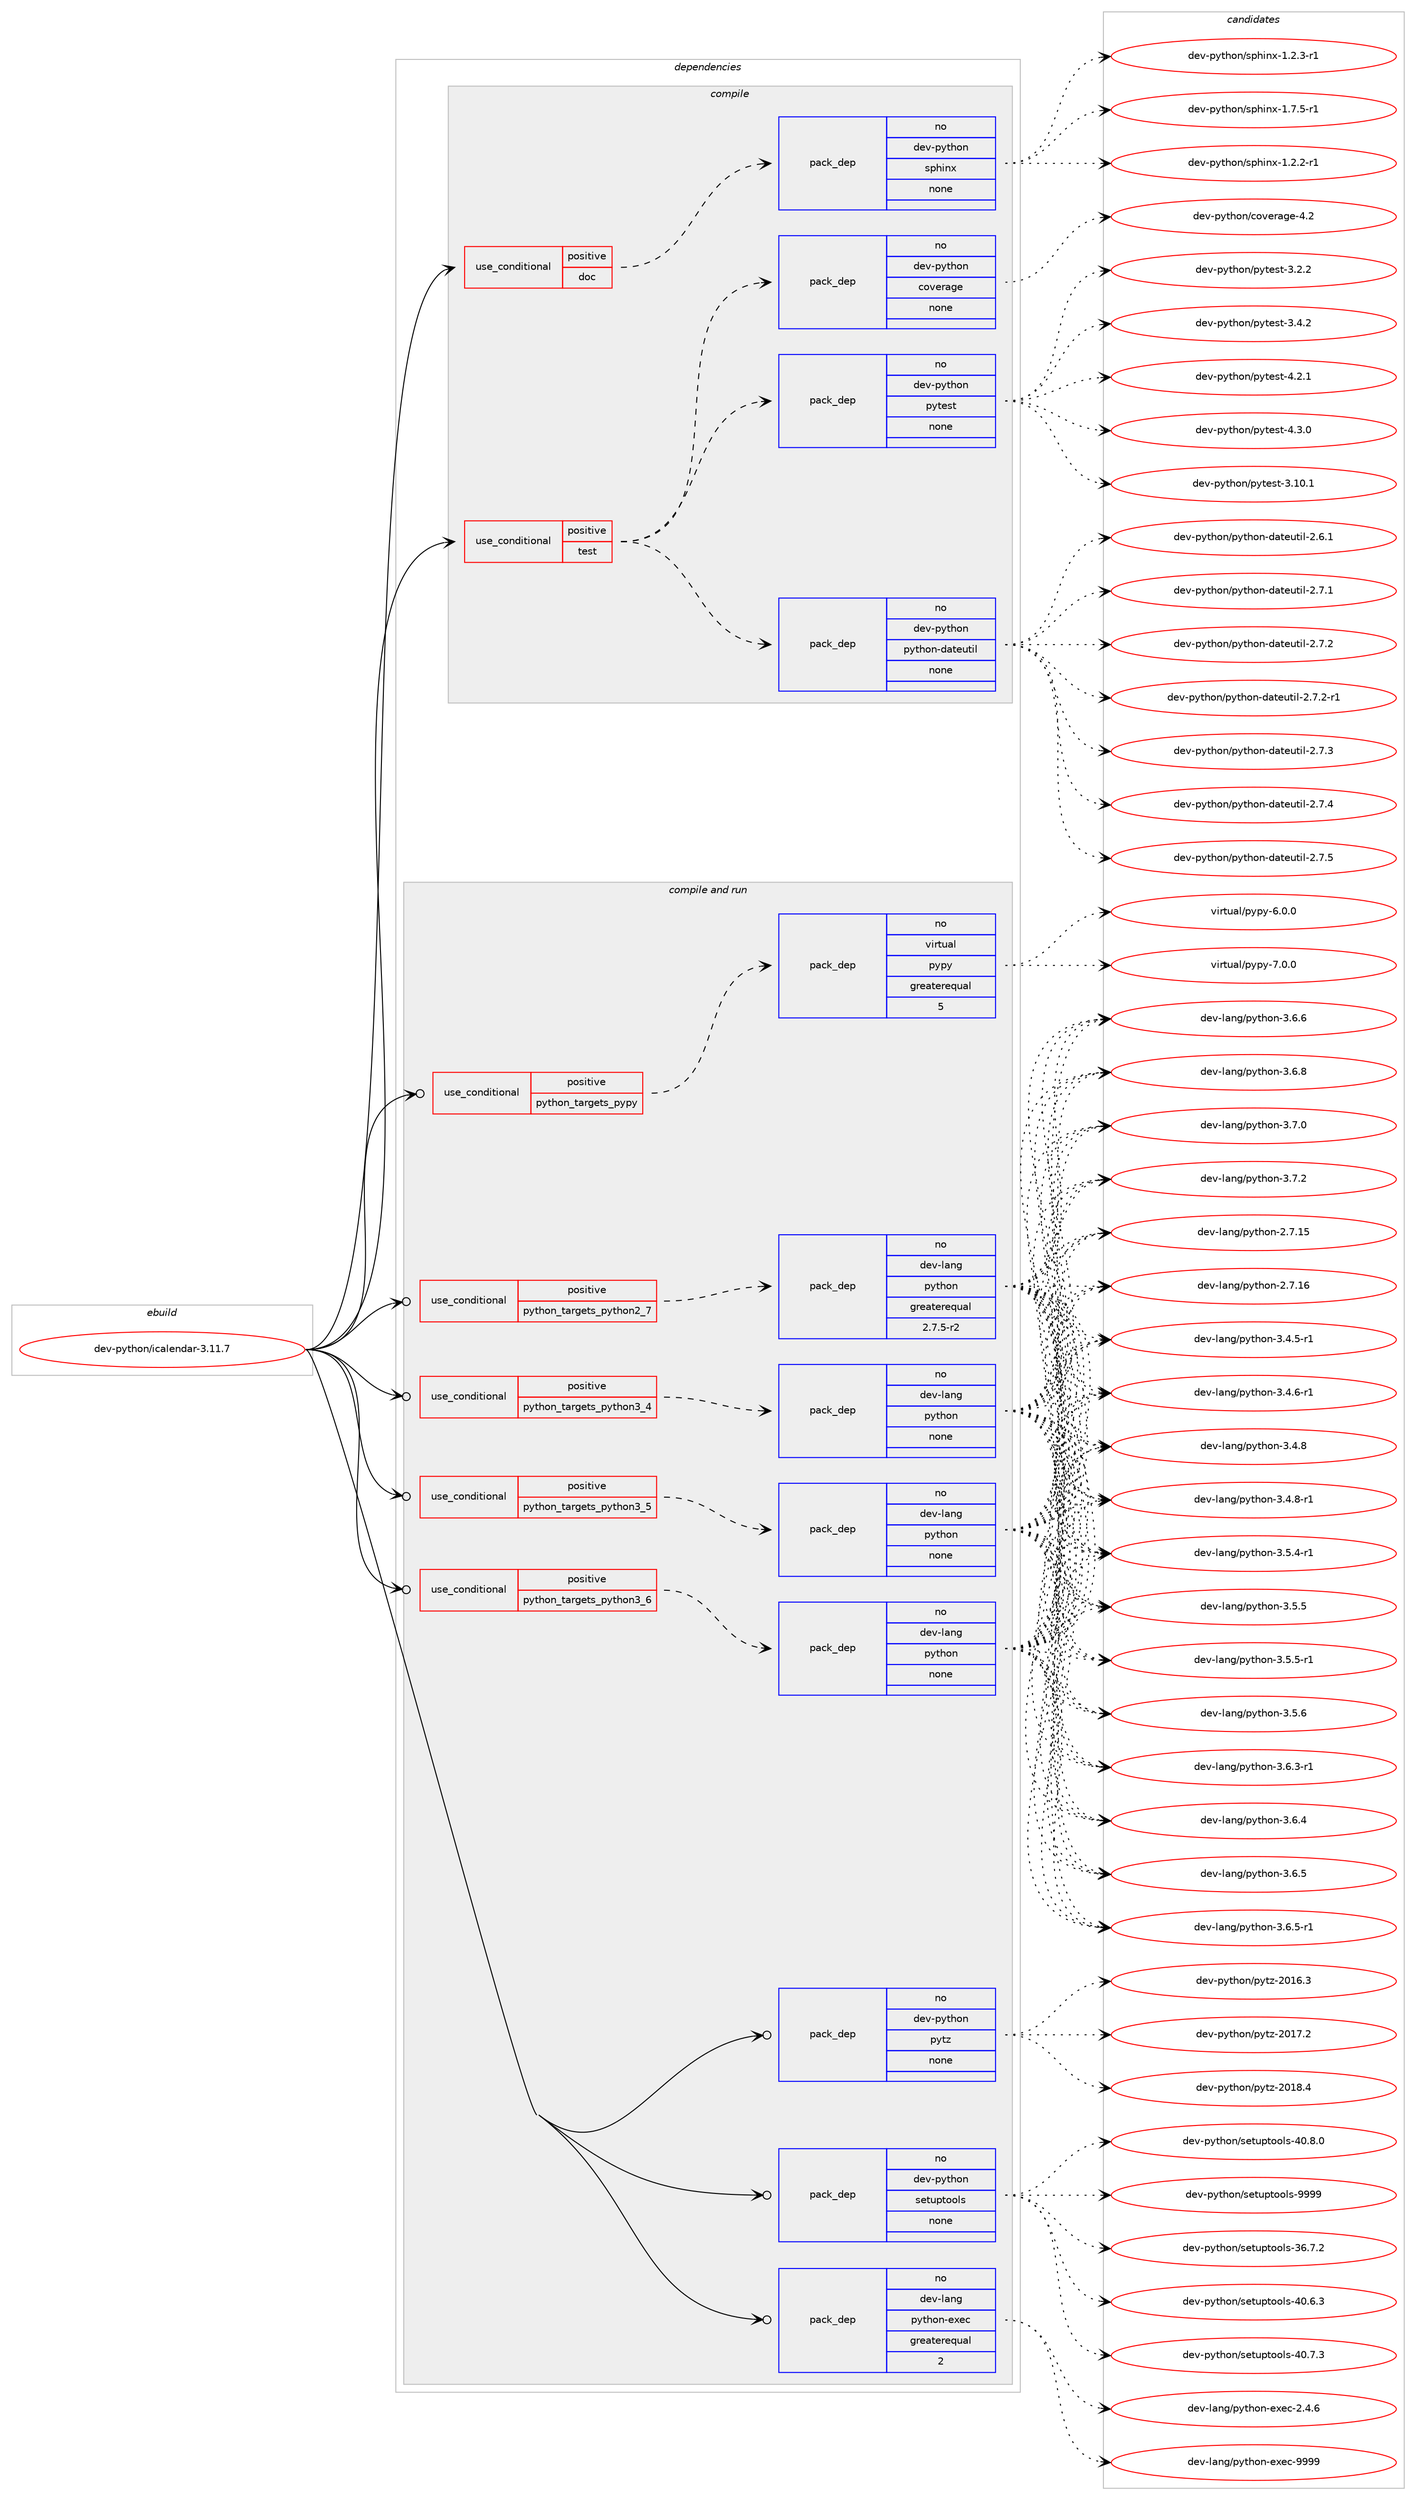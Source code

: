 digraph prolog {

# *************
# Graph options
# *************

newrank=true;
concentrate=true;
compound=true;
graph [rankdir=LR,fontname=Helvetica,fontsize=10,ranksep=1.5];#, ranksep=2.5, nodesep=0.2];
edge  [arrowhead=vee];
node  [fontname=Helvetica,fontsize=10];

# **********
# The ebuild
# **********

subgraph cluster_leftcol {
color=gray;
rank=same;
label=<<i>ebuild</i>>;
id [label="dev-python/icalendar-3.11.7", color=red, width=4, href="../dev-python/icalendar-3.11.7.svg"];
}

# ****************
# The dependencies
# ****************

subgraph cluster_midcol {
color=gray;
label=<<i>dependencies</i>>;
subgraph cluster_compile {
fillcolor="#eeeeee";
style=filled;
label=<<i>compile</i>>;
subgraph cond375620 {
dependency1413393 [label=<<TABLE BORDER="0" CELLBORDER="1" CELLSPACING="0" CELLPADDING="4"><TR><TD ROWSPAN="3" CELLPADDING="10">use_conditional</TD></TR><TR><TD>positive</TD></TR><TR><TD>doc</TD></TR></TABLE>>, shape=none, color=red];
subgraph pack1014504 {
dependency1413394 [label=<<TABLE BORDER="0" CELLBORDER="1" CELLSPACING="0" CELLPADDING="4" WIDTH="220"><TR><TD ROWSPAN="6" CELLPADDING="30">pack_dep</TD></TR><TR><TD WIDTH="110">no</TD></TR><TR><TD>dev-python</TD></TR><TR><TD>sphinx</TD></TR><TR><TD>none</TD></TR><TR><TD></TD></TR></TABLE>>, shape=none, color=blue];
}
dependency1413393:e -> dependency1413394:w [weight=20,style="dashed",arrowhead="vee"];
}
id:e -> dependency1413393:w [weight=20,style="solid",arrowhead="vee"];
subgraph cond375621 {
dependency1413395 [label=<<TABLE BORDER="0" CELLBORDER="1" CELLSPACING="0" CELLPADDING="4"><TR><TD ROWSPAN="3" CELLPADDING="10">use_conditional</TD></TR><TR><TD>positive</TD></TR><TR><TD>test</TD></TR></TABLE>>, shape=none, color=red];
subgraph pack1014505 {
dependency1413396 [label=<<TABLE BORDER="0" CELLBORDER="1" CELLSPACING="0" CELLPADDING="4" WIDTH="220"><TR><TD ROWSPAN="6" CELLPADDING="30">pack_dep</TD></TR><TR><TD WIDTH="110">no</TD></TR><TR><TD>dev-python</TD></TR><TR><TD>python-dateutil</TD></TR><TR><TD>none</TD></TR><TR><TD></TD></TR></TABLE>>, shape=none, color=blue];
}
dependency1413395:e -> dependency1413396:w [weight=20,style="dashed",arrowhead="vee"];
subgraph pack1014506 {
dependency1413397 [label=<<TABLE BORDER="0" CELLBORDER="1" CELLSPACING="0" CELLPADDING="4" WIDTH="220"><TR><TD ROWSPAN="6" CELLPADDING="30">pack_dep</TD></TR><TR><TD WIDTH="110">no</TD></TR><TR><TD>dev-python</TD></TR><TR><TD>pytest</TD></TR><TR><TD>none</TD></TR><TR><TD></TD></TR></TABLE>>, shape=none, color=blue];
}
dependency1413395:e -> dependency1413397:w [weight=20,style="dashed",arrowhead="vee"];
subgraph pack1014507 {
dependency1413398 [label=<<TABLE BORDER="0" CELLBORDER="1" CELLSPACING="0" CELLPADDING="4" WIDTH="220"><TR><TD ROWSPAN="6" CELLPADDING="30">pack_dep</TD></TR><TR><TD WIDTH="110">no</TD></TR><TR><TD>dev-python</TD></TR><TR><TD>coverage</TD></TR><TR><TD>none</TD></TR><TR><TD></TD></TR></TABLE>>, shape=none, color=blue];
}
dependency1413395:e -> dependency1413398:w [weight=20,style="dashed",arrowhead="vee"];
}
id:e -> dependency1413395:w [weight=20,style="solid",arrowhead="vee"];
}
subgraph cluster_compileandrun {
fillcolor="#eeeeee";
style=filled;
label=<<i>compile and run</i>>;
subgraph cond375622 {
dependency1413399 [label=<<TABLE BORDER="0" CELLBORDER="1" CELLSPACING="0" CELLPADDING="4"><TR><TD ROWSPAN="3" CELLPADDING="10">use_conditional</TD></TR><TR><TD>positive</TD></TR><TR><TD>python_targets_pypy</TD></TR></TABLE>>, shape=none, color=red];
subgraph pack1014508 {
dependency1413400 [label=<<TABLE BORDER="0" CELLBORDER="1" CELLSPACING="0" CELLPADDING="4" WIDTH="220"><TR><TD ROWSPAN="6" CELLPADDING="30">pack_dep</TD></TR><TR><TD WIDTH="110">no</TD></TR><TR><TD>virtual</TD></TR><TR><TD>pypy</TD></TR><TR><TD>greaterequal</TD></TR><TR><TD>5</TD></TR></TABLE>>, shape=none, color=blue];
}
dependency1413399:e -> dependency1413400:w [weight=20,style="dashed",arrowhead="vee"];
}
id:e -> dependency1413399:w [weight=20,style="solid",arrowhead="odotvee"];
subgraph cond375623 {
dependency1413401 [label=<<TABLE BORDER="0" CELLBORDER="1" CELLSPACING="0" CELLPADDING="4"><TR><TD ROWSPAN="3" CELLPADDING="10">use_conditional</TD></TR><TR><TD>positive</TD></TR><TR><TD>python_targets_python2_7</TD></TR></TABLE>>, shape=none, color=red];
subgraph pack1014509 {
dependency1413402 [label=<<TABLE BORDER="0" CELLBORDER="1" CELLSPACING="0" CELLPADDING="4" WIDTH="220"><TR><TD ROWSPAN="6" CELLPADDING="30">pack_dep</TD></TR><TR><TD WIDTH="110">no</TD></TR><TR><TD>dev-lang</TD></TR><TR><TD>python</TD></TR><TR><TD>greaterequal</TD></TR><TR><TD>2.7.5-r2</TD></TR></TABLE>>, shape=none, color=blue];
}
dependency1413401:e -> dependency1413402:w [weight=20,style="dashed",arrowhead="vee"];
}
id:e -> dependency1413401:w [weight=20,style="solid",arrowhead="odotvee"];
subgraph cond375624 {
dependency1413403 [label=<<TABLE BORDER="0" CELLBORDER="1" CELLSPACING="0" CELLPADDING="4"><TR><TD ROWSPAN="3" CELLPADDING="10">use_conditional</TD></TR><TR><TD>positive</TD></TR><TR><TD>python_targets_python3_4</TD></TR></TABLE>>, shape=none, color=red];
subgraph pack1014510 {
dependency1413404 [label=<<TABLE BORDER="0" CELLBORDER="1" CELLSPACING="0" CELLPADDING="4" WIDTH="220"><TR><TD ROWSPAN="6" CELLPADDING="30">pack_dep</TD></TR><TR><TD WIDTH="110">no</TD></TR><TR><TD>dev-lang</TD></TR><TR><TD>python</TD></TR><TR><TD>none</TD></TR><TR><TD></TD></TR></TABLE>>, shape=none, color=blue];
}
dependency1413403:e -> dependency1413404:w [weight=20,style="dashed",arrowhead="vee"];
}
id:e -> dependency1413403:w [weight=20,style="solid",arrowhead="odotvee"];
subgraph cond375625 {
dependency1413405 [label=<<TABLE BORDER="0" CELLBORDER="1" CELLSPACING="0" CELLPADDING="4"><TR><TD ROWSPAN="3" CELLPADDING="10">use_conditional</TD></TR><TR><TD>positive</TD></TR><TR><TD>python_targets_python3_5</TD></TR></TABLE>>, shape=none, color=red];
subgraph pack1014511 {
dependency1413406 [label=<<TABLE BORDER="0" CELLBORDER="1" CELLSPACING="0" CELLPADDING="4" WIDTH="220"><TR><TD ROWSPAN="6" CELLPADDING="30">pack_dep</TD></TR><TR><TD WIDTH="110">no</TD></TR><TR><TD>dev-lang</TD></TR><TR><TD>python</TD></TR><TR><TD>none</TD></TR><TR><TD></TD></TR></TABLE>>, shape=none, color=blue];
}
dependency1413405:e -> dependency1413406:w [weight=20,style="dashed",arrowhead="vee"];
}
id:e -> dependency1413405:w [weight=20,style="solid",arrowhead="odotvee"];
subgraph cond375626 {
dependency1413407 [label=<<TABLE BORDER="0" CELLBORDER="1" CELLSPACING="0" CELLPADDING="4"><TR><TD ROWSPAN="3" CELLPADDING="10">use_conditional</TD></TR><TR><TD>positive</TD></TR><TR><TD>python_targets_python3_6</TD></TR></TABLE>>, shape=none, color=red];
subgraph pack1014512 {
dependency1413408 [label=<<TABLE BORDER="0" CELLBORDER="1" CELLSPACING="0" CELLPADDING="4" WIDTH="220"><TR><TD ROWSPAN="6" CELLPADDING="30">pack_dep</TD></TR><TR><TD WIDTH="110">no</TD></TR><TR><TD>dev-lang</TD></TR><TR><TD>python</TD></TR><TR><TD>none</TD></TR><TR><TD></TD></TR></TABLE>>, shape=none, color=blue];
}
dependency1413407:e -> dependency1413408:w [weight=20,style="dashed",arrowhead="vee"];
}
id:e -> dependency1413407:w [weight=20,style="solid",arrowhead="odotvee"];
subgraph pack1014513 {
dependency1413409 [label=<<TABLE BORDER="0" CELLBORDER="1" CELLSPACING="0" CELLPADDING="4" WIDTH="220"><TR><TD ROWSPAN="6" CELLPADDING="30">pack_dep</TD></TR><TR><TD WIDTH="110">no</TD></TR><TR><TD>dev-lang</TD></TR><TR><TD>python-exec</TD></TR><TR><TD>greaterequal</TD></TR><TR><TD>2</TD></TR></TABLE>>, shape=none, color=blue];
}
id:e -> dependency1413409:w [weight=20,style="solid",arrowhead="odotvee"];
subgraph pack1014514 {
dependency1413410 [label=<<TABLE BORDER="0" CELLBORDER="1" CELLSPACING="0" CELLPADDING="4" WIDTH="220"><TR><TD ROWSPAN="6" CELLPADDING="30">pack_dep</TD></TR><TR><TD WIDTH="110">no</TD></TR><TR><TD>dev-python</TD></TR><TR><TD>pytz</TD></TR><TR><TD>none</TD></TR><TR><TD></TD></TR></TABLE>>, shape=none, color=blue];
}
id:e -> dependency1413410:w [weight=20,style="solid",arrowhead="odotvee"];
subgraph pack1014515 {
dependency1413411 [label=<<TABLE BORDER="0" CELLBORDER="1" CELLSPACING="0" CELLPADDING="4" WIDTH="220"><TR><TD ROWSPAN="6" CELLPADDING="30">pack_dep</TD></TR><TR><TD WIDTH="110">no</TD></TR><TR><TD>dev-python</TD></TR><TR><TD>setuptools</TD></TR><TR><TD>none</TD></TR><TR><TD></TD></TR></TABLE>>, shape=none, color=blue];
}
id:e -> dependency1413411:w [weight=20,style="solid",arrowhead="odotvee"];
}
subgraph cluster_run {
fillcolor="#eeeeee";
style=filled;
label=<<i>run</i>>;
}
}

# **************
# The candidates
# **************

subgraph cluster_choices {
rank=same;
color=gray;
label=<<i>candidates</i>>;

subgraph choice1014504 {
color=black;
nodesep=1;
choice10010111845112121116104111110471151121041051101204549465046504511449 [label="dev-python/sphinx-1.2.2-r1", color=red, width=4,href="../dev-python/sphinx-1.2.2-r1.svg"];
choice10010111845112121116104111110471151121041051101204549465046514511449 [label="dev-python/sphinx-1.2.3-r1", color=red, width=4,href="../dev-python/sphinx-1.2.3-r1.svg"];
choice10010111845112121116104111110471151121041051101204549465546534511449 [label="dev-python/sphinx-1.7.5-r1", color=red, width=4,href="../dev-python/sphinx-1.7.5-r1.svg"];
dependency1413394:e -> choice10010111845112121116104111110471151121041051101204549465046504511449:w [style=dotted,weight="100"];
dependency1413394:e -> choice10010111845112121116104111110471151121041051101204549465046514511449:w [style=dotted,weight="100"];
dependency1413394:e -> choice10010111845112121116104111110471151121041051101204549465546534511449:w [style=dotted,weight="100"];
}
subgraph choice1014505 {
color=black;
nodesep=1;
choice10010111845112121116104111110471121211161041111104510097116101117116105108455046544649 [label="dev-python/python-dateutil-2.6.1", color=red, width=4,href="../dev-python/python-dateutil-2.6.1.svg"];
choice10010111845112121116104111110471121211161041111104510097116101117116105108455046554649 [label="dev-python/python-dateutil-2.7.1", color=red, width=4,href="../dev-python/python-dateutil-2.7.1.svg"];
choice10010111845112121116104111110471121211161041111104510097116101117116105108455046554650 [label="dev-python/python-dateutil-2.7.2", color=red, width=4,href="../dev-python/python-dateutil-2.7.2.svg"];
choice100101118451121211161041111104711212111610411111045100971161011171161051084550465546504511449 [label="dev-python/python-dateutil-2.7.2-r1", color=red, width=4,href="../dev-python/python-dateutil-2.7.2-r1.svg"];
choice10010111845112121116104111110471121211161041111104510097116101117116105108455046554651 [label="dev-python/python-dateutil-2.7.3", color=red, width=4,href="../dev-python/python-dateutil-2.7.3.svg"];
choice10010111845112121116104111110471121211161041111104510097116101117116105108455046554652 [label="dev-python/python-dateutil-2.7.4", color=red, width=4,href="../dev-python/python-dateutil-2.7.4.svg"];
choice10010111845112121116104111110471121211161041111104510097116101117116105108455046554653 [label="dev-python/python-dateutil-2.7.5", color=red, width=4,href="../dev-python/python-dateutil-2.7.5.svg"];
dependency1413396:e -> choice10010111845112121116104111110471121211161041111104510097116101117116105108455046544649:w [style=dotted,weight="100"];
dependency1413396:e -> choice10010111845112121116104111110471121211161041111104510097116101117116105108455046554649:w [style=dotted,weight="100"];
dependency1413396:e -> choice10010111845112121116104111110471121211161041111104510097116101117116105108455046554650:w [style=dotted,weight="100"];
dependency1413396:e -> choice100101118451121211161041111104711212111610411111045100971161011171161051084550465546504511449:w [style=dotted,weight="100"];
dependency1413396:e -> choice10010111845112121116104111110471121211161041111104510097116101117116105108455046554651:w [style=dotted,weight="100"];
dependency1413396:e -> choice10010111845112121116104111110471121211161041111104510097116101117116105108455046554652:w [style=dotted,weight="100"];
dependency1413396:e -> choice10010111845112121116104111110471121211161041111104510097116101117116105108455046554653:w [style=dotted,weight="100"];
}
subgraph choice1014506 {
color=black;
nodesep=1;
choice100101118451121211161041111104711212111610111511645514649484649 [label="dev-python/pytest-3.10.1", color=red, width=4,href="../dev-python/pytest-3.10.1.svg"];
choice1001011184511212111610411111047112121116101115116455146504650 [label="dev-python/pytest-3.2.2", color=red, width=4,href="../dev-python/pytest-3.2.2.svg"];
choice1001011184511212111610411111047112121116101115116455146524650 [label="dev-python/pytest-3.4.2", color=red, width=4,href="../dev-python/pytest-3.4.2.svg"];
choice1001011184511212111610411111047112121116101115116455246504649 [label="dev-python/pytest-4.2.1", color=red, width=4,href="../dev-python/pytest-4.2.1.svg"];
choice1001011184511212111610411111047112121116101115116455246514648 [label="dev-python/pytest-4.3.0", color=red, width=4,href="../dev-python/pytest-4.3.0.svg"];
dependency1413397:e -> choice100101118451121211161041111104711212111610111511645514649484649:w [style=dotted,weight="100"];
dependency1413397:e -> choice1001011184511212111610411111047112121116101115116455146504650:w [style=dotted,weight="100"];
dependency1413397:e -> choice1001011184511212111610411111047112121116101115116455146524650:w [style=dotted,weight="100"];
dependency1413397:e -> choice1001011184511212111610411111047112121116101115116455246504649:w [style=dotted,weight="100"];
dependency1413397:e -> choice1001011184511212111610411111047112121116101115116455246514648:w [style=dotted,weight="100"];
}
subgraph choice1014507 {
color=black;
nodesep=1;
choice1001011184511212111610411111047991111181011149710310145524650 [label="dev-python/coverage-4.2", color=red, width=4,href="../dev-python/coverage-4.2.svg"];
dependency1413398:e -> choice1001011184511212111610411111047991111181011149710310145524650:w [style=dotted,weight="100"];
}
subgraph choice1014508 {
color=black;
nodesep=1;
choice1181051141161179710847112121112121455446484648 [label="virtual/pypy-6.0.0", color=red, width=4,href="../virtual/pypy-6.0.0.svg"];
choice1181051141161179710847112121112121455546484648 [label="virtual/pypy-7.0.0", color=red, width=4,href="../virtual/pypy-7.0.0.svg"];
dependency1413400:e -> choice1181051141161179710847112121112121455446484648:w [style=dotted,weight="100"];
dependency1413400:e -> choice1181051141161179710847112121112121455546484648:w [style=dotted,weight="100"];
}
subgraph choice1014509 {
color=black;
nodesep=1;
choice10010111845108971101034711212111610411111045504655464953 [label="dev-lang/python-2.7.15", color=red, width=4,href="../dev-lang/python-2.7.15.svg"];
choice10010111845108971101034711212111610411111045504655464954 [label="dev-lang/python-2.7.16", color=red, width=4,href="../dev-lang/python-2.7.16.svg"];
choice1001011184510897110103471121211161041111104551465246534511449 [label="dev-lang/python-3.4.5-r1", color=red, width=4,href="../dev-lang/python-3.4.5-r1.svg"];
choice1001011184510897110103471121211161041111104551465246544511449 [label="dev-lang/python-3.4.6-r1", color=red, width=4,href="../dev-lang/python-3.4.6-r1.svg"];
choice100101118451089711010347112121116104111110455146524656 [label="dev-lang/python-3.4.8", color=red, width=4,href="../dev-lang/python-3.4.8.svg"];
choice1001011184510897110103471121211161041111104551465246564511449 [label="dev-lang/python-3.4.8-r1", color=red, width=4,href="../dev-lang/python-3.4.8-r1.svg"];
choice1001011184510897110103471121211161041111104551465346524511449 [label="dev-lang/python-3.5.4-r1", color=red, width=4,href="../dev-lang/python-3.5.4-r1.svg"];
choice100101118451089711010347112121116104111110455146534653 [label="dev-lang/python-3.5.5", color=red, width=4,href="../dev-lang/python-3.5.5.svg"];
choice1001011184510897110103471121211161041111104551465346534511449 [label="dev-lang/python-3.5.5-r1", color=red, width=4,href="../dev-lang/python-3.5.5-r1.svg"];
choice100101118451089711010347112121116104111110455146534654 [label="dev-lang/python-3.5.6", color=red, width=4,href="../dev-lang/python-3.5.6.svg"];
choice1001011184510897110103471121211161041111104551465446514511449 [label="dev-lang/python-3.6.3-r1", color=red, width=4,href="../dev-lang/python-3.6.3-r1.svg"];
choice100101118451089711010347112121116104111110455146544652 [label="dev-lang/python-3.6.4", color=red, width=4,href="../dev-lang/python-3.6.4.svg"];
choice100101118451089711010347112121116104111110455146544653 [label="dev-lang/python-3.6.5", color=red, width=4,href="../dev-lang/python-3.6.5.svg"];
choice1001011184510897110103471121211161041111104551465446534511449 [label="dev-lang/python-3.6.5-r1", color=red, width=4,href="../dev-lang/python-3.6.5-r1.svg"];
choice100101118451089711010347112121116104111110455146544654 [label="dev-lang/python-3.6.6", color=red, width=4,href="../dev-lang/python-3.6.6.svg"];
choice100101118451089711010347112121116104111110455146544656 [label="dev-lang/python-3.6.8", color=red, width=4,href="../dev-lang/python-3.6.8.svg"];
choice100101118451089711010347112121116104111110455146554648 [label="dev-lang/python-3.7.0", color=red, width=4,href="../dev-lang/python-3.7.0.svg"];
choice100101118451089711010347112121116104111110455146554650 [label="dev-lang/python-3.7.2", color=red, width=4,href="../dev-lang/python-3.7.2.svg"];
dependency1413402:e -> choice10010111845108971101034711212111610411111045504655464953:w [style=dotted,weight="100"];
dependency1413402:e -> choice10010111845108971101034711212111610411111045504655464954:w [style=dotted,weight="100"];
dependency1413402:e -> choice1001011184510897110103471121211161041111104551465246534511449:w [style=dotted,weight="100"];
dependency1413402:e -> choice1001011184510897110103471121211161041111104551465246544511449:w [style=dotted,weight="100"];
dependency1413402:e -> choice100101118451089711010347112121116104111110455146524656:w [style=dotted,weight="100"];
dependency1413402:e -> choice1001011184510897110103471121211161041111104551465246564511449:w [style=dotted,weight="100"];
dependency1413402:e -> choice1001011184510897110103471121211161041111104551465346524511449:w [style=dotted,weight="100"];
dependency1413402:e -> choice100101118451089711010347112121116104111110455146534653:w [style=dotted,weight="100"];
dependency1413402:e -> choice1001011184510897110103471121211161041111104551465346534511449:w [style=dotted,weight="100"];
dependency1413402:e -> choice100101118451089711010347112121116104111110455146534654:w [style=dotted,weight="100"];
dependency1413402:e -> choice1001011184510897110103471121211161041111104551465446514511449:w [style=dotted,weight="100"];
dependency1413402:e -> choice100101118451089711010347112121116104111110455146544652:w [style=dotted,weight="100"];
dependency1413402:e -> choice100101118451089711010347112121116104111110455146544653:w [style=dotted,weight="100"];
dependency1413402:e -> choice1001011184510897110103471121211161041111104551465446534511449:w [style=dotted,weight="100"];
dependency1413402:e -> choice100101118451089711010347112121116104111110455146544654:w [style=dotted,weight="100"];
dependency1413402:e -> choice100101118451089711010347112121116104111110455146544656:w [style=dotted,weight="100"];
dependency1413402:e -> choice100101118451089711010347112121116104111110455146554648:w [style=dotted,weight="100"];
dependency1413402:e -> choice100101118451089711010347112121116104111110455146554650:w [style=dotted,weight="100"];
}
subgraph choice1014510 {
color=black;
nodesep=1;
choice10010111845108971101034711212111610411111045504655464953 [label="dev-lang/python-2.7.15", color=red, width=4,href="../dev-lang/python-2.7.15.svg"];
choice10010111845108971101034711212111610411111045504655464954 [label="dev-lang/python-2.7.16", color=red, width=4,href="../dev-lang/python-2.7.16.svg"];
choice1001011184510897110103471121211161041111104551465246534511449 [label="dev-lang/python-3.4.5-r1", color=red, width=4,href="../dev-lang/python-3.4.5-r1.svg"];
choice1001011184510897110103471121211161041111104551465246544511449 [label="dev-lang/python-3.4.6-r1", color=red, width=4,href="../dev-lang/python-3.4.6-r1.svg"];
choice100101118451089711010347112121116104111110455146524656 [label="dev-lang/python-3.4.8", color=red, width=4,href="../dev-lang/python-3.4.8.svg"];
choice1001011184510897110103471121211161041111104551465246564511449 [label="dev-lang/python-3.4.8-r1", color=red, width=4,href="../dev-lang/python-3.4.8-r1.svg"];
choice1001011184510897110103471121211161041111104551465346524511449 [label="dev-lang/python-3.5.4-r1", color=red, width=4,href="../dev-lang/python-3.5.4-r1.svg"];
choice100101118451089711010347112121116104111110455146534653 [label="dev-lang/python-3.5.5", color=red, width=4,href="../dev-lang/python-3.5.5.svg"];
choice1001011184510897110103471121211161041111104551465346534511449 [label="dev-lang/python-3.5.5-r1", color=red, width=4,href="../dev-lang/python-3.5.5-r1.svg"];
choice100101118451089711010347112121116104111110455146534654 [label="dev-lang/python-3.5.6", color=red, width=4,href="../dev-lang/python-3.5.6.svg"];
choice1001011184510897110103471121211161041111104551465446514511449 [label="dev-lang/python-3.6.3-r1", color=red, width=4,href="../dev-lang/python-3.6.3-r1.svg"];
choice100101118451089711010347112121116104111110455146544652 [label="dev-lang/python-3.6.4", color=red, width=4,href="../dev-lang/python-3.6.4.svg"];
choice100101118451089711010347112121116104111110455146544653 [label="dev-lang/python-3.6.5", color=red, width=4,href="../dev-lang/python-3.6.5.svg"];
choice1001011184510897110103471121211161041111104551465446534511449 [label="dev-lang/python-3.6.5-r1", color=red, width=4,href="../dev-lang/python-3.6.5-r1.svg"];
choice100101118451089711010347112121116104111110455146544654 [label="dev-lang/python-3.6.6", color=red, width=4,href="../dev-lang/python-3.6.6.svg"];
choice100101118451089711010347112121116104111110455146544656 [label="dev-lang/python-3.6.8", color=red, width=4,href="../dev-lang/python-3.6.8.svg"];
choice100101118451089711010347112121116104111110455146554648 [label="dev-lang/python-3.7.0", color=red, width=4,href="../dev-lang/python-3.7.0.svg"];
choice100101118451089711010347112121116104111110455146554650 [label="dev-lang/python-3.7.2", color=red, width=4,href="../dev-lang/python-3.7.2.svg"];
dependency1413404:e -> choice10010111845108971101034711212111610411111045504655464953:w [style=dotted,weight="100"];
dependency1413404:e -> choice10010111845108971101034711212111610411111045504655464954:w [style=dotted,weight="100"];
dependency1413404:e -> choice1001011184510897110103471121211161041111104551465246534511449:w [style=dotted,weight="100"];
dependency1413404:e -> choice1001011184510897110103471121211161041111104551465246544511449:w [style=dotted,weight="100"];
dependency1413404:e -> choice100101118451089711010347112121116104111110455146524656:w [style=dotted,weight="100"];
dependency1413404:e -> choice1001011184510897110103471121211161041111104551465246564511449:w [style=dotted,weight="100"];
dependency1413404:e -> choice1001011184510897110103471121211161041111104551465346524511449:w [style=dotted,weight="100"];
dependency1413404:e -> choice100101118451089711010347112121116104111110455146534653:w [style=dotted,weight="100"];
dependency1413404:e -> choice1001011184510897110103471121211161041111104551465346534511449:w [style=dotted,weight="100"];
dependency1413404:e -> choice100101118451089711010347112121116104111110455146534654:w [style=dotted,weight="100"];
dependency1413404:e -> choice1001011184510897110103471121211161041111104551465446514511449:w [style=dotted,weight="100"];
dependency1413404:e -> choice100101118451089711010347112121116104111110455146544652:w [style=dotted,weight="100"];
dependency1413404:e -> choice100101118451089711010347112121116104111110455146544653:w [style=dotted,weight="100"];
dependency1413404:e -> choice1001011184510897110103471121211161041111104551465446534511449:w [style=dotted,weight="100"];
dependency1413404:e -> choice100101118451089711010347112121116104111110455146544654:w [style=dotted,weight="100"];
dependency1413404:e -> choice100101118451089711010347112121116104111110455146544656:w [style=dotted,weight="100"];
dependency1413404:e -> choice100101118451089711010347112121116104111110455146554648:w [style=dotted,weight="100"];
dependency1413404:e -> choice100101118451089711010347112121116104111110455146554650:w [style=dotted,weight="100"];
}
subgraph choice1014511 {
color=black;
nodesep=1;
choice10010111845108971101034711212111610411111045504655464953 [label="dev-lang/python-2.7.15", color=red, width=4,href="../dev-lang/python-2.7.15.svg"];
choice10010111845108971101034711212111610411111045504655464954 [label="dev-lang/python-2.7.16", color=red, width=4,href="../dev-lang/python-2.7.16.svg"];
choice1001011184510897110103471121211161041111104551465246534511449 [label="dev-lang/python-3.4.5-r1", color=red, width=4,href="../dev-lang/python-3.4.5-r1.svg"];
choice1001011184510897110103471121211161041111104551465246544511449 [label="dev-lang/python-3.4.6-r1", color=red, width=4,href="../dev-lang/python-3.4.6-r1.svg"];
choice100101118451089711010347112121116104111110455146524656 [label="dev-lang/python-3.4.8", color=red, width=4,href="../dev-lang/python-3.4.8.svg"];
choice1001011184510897110103471121211161041111104551465246564511449 [label="dev-lang/python-3.4.8-r1", color=red, width=4,href="../dev-lang/python-3.4.8-r1.svg"];
choice1001011184510897110103471121211161041111104551465346524511449 [label="dev-lang/python-3.5.4-r1", color=red, width=4,href="../dev-lang/python-3.5.4-r1.svg"];
choice100101118451089711010347112121116104111110455146534653 [label="dev-lang/python-3.5.5", color=red, width=4,href="../dev-lang/python-3.5.5.svg"];
choice1001011184510897110103471121211161041111104551465346534511449 [label="dev-lang/python-3.5.5-r1", color=red, width=4,href="../dev-lang/python-3.5.5-r1.svg"];
choice100101118451089711010347112121116104111110455146534654 [label="dev-lang/python-3.5.6", color=red, width=4,href="../dev-lang/python-3.5.6.svg"];
choice1001011184510897110103471121211161041111104551465446514511449 [label="dev-lang/python-3.6.3-r1", color=red, width=4,href="../dev-lang/python-3.6.3-r1.svg"];
choice100101118451089711010347112121116104111110455146544652 [label="dev-lang/python-3.6.4", color=red, width=4,href="../dev-lang/python-3.6.4.svg"];
choice100101118451089711010347112121116104111110455146544653 [label="dev-lang/python-3.6.5", color=red, width=4,href="../dev-lang/python-3.6.5.svg"];
choice1001011184510897110103471121211161041111104551465446534511449 [label="dev-lang/python-3.6.5-r1", color=red, width=4,href="../dev-lang/python-3.6.5-r1.svg"];
choice100101118451089711010347112121116104111110455146544654 [label="dev-lang/python-3.6.6", color=red, width=4,href="../dev-lang/python-3.6.6.svg"];
choice100101118451089711010347112121116104111110455146544656 [label="dev-lang/python-3.6.8", color=red, width=4,href="../dev-lang/python-3.6.8.svg"];
choice100101118451089711010347112121116104111110455146554648 [label="dev-lang/python-3.7.0", color=red, width=4,href="../dev-lang/python-3.7.0.svg"];
choice100101118451089711010347112121116104111110455146554650 [label="dev-lang/python-3.7.2", color=red, width=4,href="../dev-lang/python-3.7.2.svg"];
dependency1413406:e -> choice10010111845108971101034711212111610411111045504655464953:w [style=dotted,weight="100"];
dependency1413406:e -> choice10010111845108971101034711212111610411111045504655464954:w [style=dotted,weight="100"];
dependency1413406:e -> choice1001011184510897110103471121211161041111104551465246534511449:w [style=dotted,weight="100"];
dependency1413406:e -> choice1001011184510897110103471121211161041111104551465246544511449:w [style=dotted,weight="100"];
dependency1413406:e -> choice100101118451089711010347112121116104111110455146524656:w [style=dotted,weight="100"];
dependency1413406:e -> choice1001011184510897110103471121211161041111104551465246564511449:w [style=dotted,weight="100"];
dependency1413406:e -> choice1001011184510897110103471121211161041111104551465346524511449:w [style=dotted,weight="100"];
dependency1413406:e -> choice100101118451089711010347112121116104111110455146534653:w [style=dotted,weight="100"];
dependency1413406:e -> choice1001011184510897110103471121211161041111104551465346534511449:w [style=dotted,weight="100"];
dependency1413406:e -> choice100101118451089711010347112121116104111110455146534654:w [style=dotted,weight="100"];
dependency1413406:e -> choice1001011184510897110103471121211161041111104551465446514511449:w [style=dotted,weight="100"];
dependency1413406:e -> choice100101118451089711010347112121116104111110455146544652:w [style=dotted,weight="100"];
dependency1413406:e -> choice100101118451089711010347112121116104111110455146544653:w [style=dotted,weight="100"];
dependency1413406:e -> choice1001011184510897110103471121211161041111104551465446534511449:w [style=dotted,weight="100"];
dependency1413406:e -> choice100101118451089711010347112121116104111110455146544654:w [style=dotted,weight="100"];
dependency1413406:e -> choice100101118451089711010347112121116104111110455146544656:w [style=dotted,weight="100"];
dependency1413406:e -> choice100101118451089711010347112121116104111110455146554648:w [style=dotted,weight="100"];
dependency1413406:e -> choice100101118451089711010347112121116104111110455146554650:w [style=dotted,weight="100"];
}
subgraph choice1014512 {
color=black;
nodesep=1;
choice10010111845108971101034711212111610411111045504655464953 [label="dev-lang/python-2.7.15", color=red, width=4,href="../dev-lang/python-2.7.15.svg"];
choice10010111845108971101034711212111610411111045504655464954 [label="dev-lang/python-2.7.16", color=red, width=4,href="../dev-lang/python-2.7.16.svg"];
choice1001011184510897110103471121211161041111104551465246534511449 [label="dev-lang/python-3.4.5-r1", color=red, width=4,href="../dev-lang/python-3.4.5-r1.svg"];
choice1001011184510897110103471121211161041111104551465246544511449 [label="dev-lang/python-3.4.6-r1", color=red, width=4,href="../dev-lang/python-3.4.6-r1.svg"];
choice100101118451089711010347112121116104111110455146524656 [label="dev-lang/python-3.4.8", color=red, width=4,href="../dev-lang/python-3.4.8.svg"];
choice1001011184510897110103471121211161041111104551465246564511449 [label="dev-lang/python-3.4.8-r1", color=red, width=4,href="../dev-lang/python-3.4.8-r1.svg"];
choice1001011184510897110103471121211161041111104551465346524511449 [label="dev-lang/python-3.5.4-r1", color=red, width=4,href="../dev-lang/python-3.5.4-r1.svg"];
choice100101118451089711010347112121116104111110455146534653 [label="dev-lang/python-3.5.5", color=red, width=4,href="../dev-lang/python-3.5.5.svg"];
choice1001011184510897110103471121211161041111104551465346534511449 [label="dev-lang/python-3.5.5-r1", color=red, width=4,href="../dev-lang/python-3.5.5-r1.svg"];
choice100101118451089711010347112121116104111110455146534654 [label="dev-lang/python-3.5.6", color=red, width=4,href="../dev-lang/python-3.5.6.svg"];
choice1001011184510897110103471121211161041111104551465446514511449 [label="dev-lang/python-3.6.3-r1", color=red, width=4,href="../dev-lang/python-3.6.3-r1.svg"];
choice100101118451089711010347112121116104111110455146544652 [label="dev-lang/python-3.6.4", color=red, width=4,href="../dev-lang/python-3.6.4.svg"];
choice100101118451089711010347112121116104111110455146544653 [label="dev-lang/python-3.6.5", color=red, width=4,href="../dev-lang/python-3.6.5.svg"];
choice1001011184510897110103471121211161041111104551465446534511449 [label="dev-lang/python-3.6.5-r1", color=red, width=4,href="../dev-lang/python-3.6.5-r1.svg"];
choice100101118451089711010347112121116104111110455146544654 [label="dev-lang/python-3.6.6", color=red, width=4,href="../dev-lang/python-3.6.6.svg"];
choice100101118451089711010347112121116104111110455146544656 [label="dev-lang/python-3.6.8", color=red, width=4,href="../dev-lang/python-3.6.8.svg"];
choice100101118451089711010347112121116104111110455146554648 [label="dev-lang/python-3.7.0", color=red, width=4,href="../dev-lang/python-3.7.0.svg"];
choice100101118451089711010347112121116104111110455146554650 [label="dev-lang/python-3.7.2", color=red, width=4,href="../dev-lang/python-3.7.2.svg"];
dependency1413408:e -> choice10010111845108971101034711212111610411111045504655464953:w [style=dotted,weight="100"];
dependency1413408:e -> choice10010111845108971101034711212111610411111045504655464954:w [style=dotted,weight="100"];
dependency1413408:e -> choice1001011184510897110103471121211161041111104551465246534511449:w [style=dotted,weight="100"];
dependency1413408:e -> choice1001011184510897110103471121211161041111104551465246544511449:w [style=dotted,weight="100"];
dependency1413408:e -> choice100101118451089711010347112121116104111110455146524656:w [style=dotted,weight="100"];
dependency1413408:e -> choice1001011184510897110103471121211161041111104551465246564511449:w [style=dotted,weight="100"];
dependency1413408:e -> choice1001011184510897110103471121211161041111104551465346524511449:w [style=dotted,weight="100"];
dependency1413408:e -> choice100101118451089711010347112121116104111110455146534653:w [style=dotted,weight="100"];
dependency1413408:e -> choice1001011184510897110103471121211161041111104551465346534511449:w [style=dotted,weight="100"];
dependency1413408:e -> choice100101118451089711010347112121116104111110455146534654:w [style=dotted,weight="100"];
dependency1413408:e -> choice1001011184510897110103471121211161041111104551465446514511449:w [style=dotted,weight="100"];
dependency1413408:e -> choice100101118451089711010347112121116104111110455146544652:w [style=dotted,weight="100"];
dependency1413408:e -> choice100101118451089711010347112121116104111110455146544653:w [style=dotted,weight="100"];
dependency1413408:e -> choice1001011184510897110103471121211161041111104551465446534511449:w [style=dotted,weight="100"];
dependency1413408:e -> choice100101118451089711010347112121116104111110455146544654:w [style=dotted,weight="100"];
dependency1413408:e -> choice100101118451089711010347112121116104111110455146544656:w [style=dotted,weight="100"];
dependency1413408:e -> choice100101118451089711010347112121116104111110455146554648:w [style=dotted,weight="100"];
dependency1413408:e -> choice100101118451089711010347112121116104111110455146554650:w [style=dotted,weight="100"];
}
subgraph choice1014513 {
color=black;
nodesep=1;
choice1001011184510897110103471121211161041111104510112010199455046524654 [label="dev-lang/python-exec-2.4.6", color=red, width=4,href="../dev-lang/python-exec-2.4.6.svg"];
choice10010111845108971101034711212111610411111045101120101994557575757 [label="dev-lang/python-exec-9999", color=red, width=4,href="../dev-lang/python-exec-9999.svg"];
dependency1413409:e -> choice1001011184510897110103471121211161041111104510112010199455046524654:w [style=dotted,weight="100"];
dependency1413409:e -> choice10010111845108971101034711212111610411111045101120101994557575757:w [style=dotted,weight="100"];
}
subgraph choice1014514 {
color=black;
nodesep=1;
choice100101118451121211161041111104711212111612245504849544651 [label="dev-python/pytz-2016.3", color=red, width=4,href="../dev-python/pytz-2016.3.svg"];
choice100101118451121211161041111104711212111612245504849554650 [label="dev-python/pytz-2017.2", color=red, width=4,href="../dev-python/pytz-2017.2.svg"];
choice100101118451121211161041111104711212111612245504849564652 [label="dev-python/pytz-2018.4", color=red, width=4,href="../dev-python/pytz-2018.4.svg"];
dependency1413410:e -> choice100101118451121211161041111104711212111612245504849544651:w [style=dotted,weight="100"];
dependency1413410:e -> choice100101118451121211161041111104711212111612245504849554650:w [style=dotted,weight="100"];
dependency1413410:e -> choice100101118451121211161041111104711212111612245504849564652:w [style=dotted,weight="100"];
}
subgraph choice1014515 {
color=black;
nodesep=1;
choice100101118451121211161041111104711510111611711211611111110811545515446554650 [label="dev-python/setuptools-36.7.2", color=red, width=4,href="../dev-python/setuptools-36.7.2.svg"];
choice100101118451121211161041111104711510111611711211611111110811545524846544651 [label="dev-python/setuptools-40.6.3", color=red, width=4,href="../dev-python/setuptools-40.6.3.svg"];
choice100101118451121211161041111104711510111611711211611111110811545524846554651 [label="dev-python/setuptools-40.7.3", color=red, width=4,href="../dev-python/setuptools-40.7.3.svg"];
choice100101118451121211161041111104711510111611711211611111110811545524846564648 [label="dev-python/setuptools-40.8.0", color=red, width=4,href="../dev-python/setuptools-40.8.0.svg"];
choice10010111845112121116104111110471151011161171121161111111081154557575757 [label="dev-python/setuptools-9999", color=red, width=4,href="../dev-python/setuptools-9999.svg"];
dependency1413411:e -> choice100101118451121211161041111104711510111611711211611111110811545515446554650:w [style=dotted,weight="100"];
dependency1413411:e -> choice100101118451121211161041111104711510111611711211611111110811545524846544651:w [style=dotted,weight="100"];
dependency1413411:e -> choice100101118451121211161041111104711510111611711211611111110811545524846554651:w [style=dotted,weight="100"];
dependency1413411:e -> choice100101118451121211161041111104711510111611711211611111110811545524846564648:w [style=dotted,weight="100"];
dependency1413411:e -> choice10010111845112121116104111110471151011161171121161111111081154557575757:w [style=dotted,weight="100"];
}
}

}
